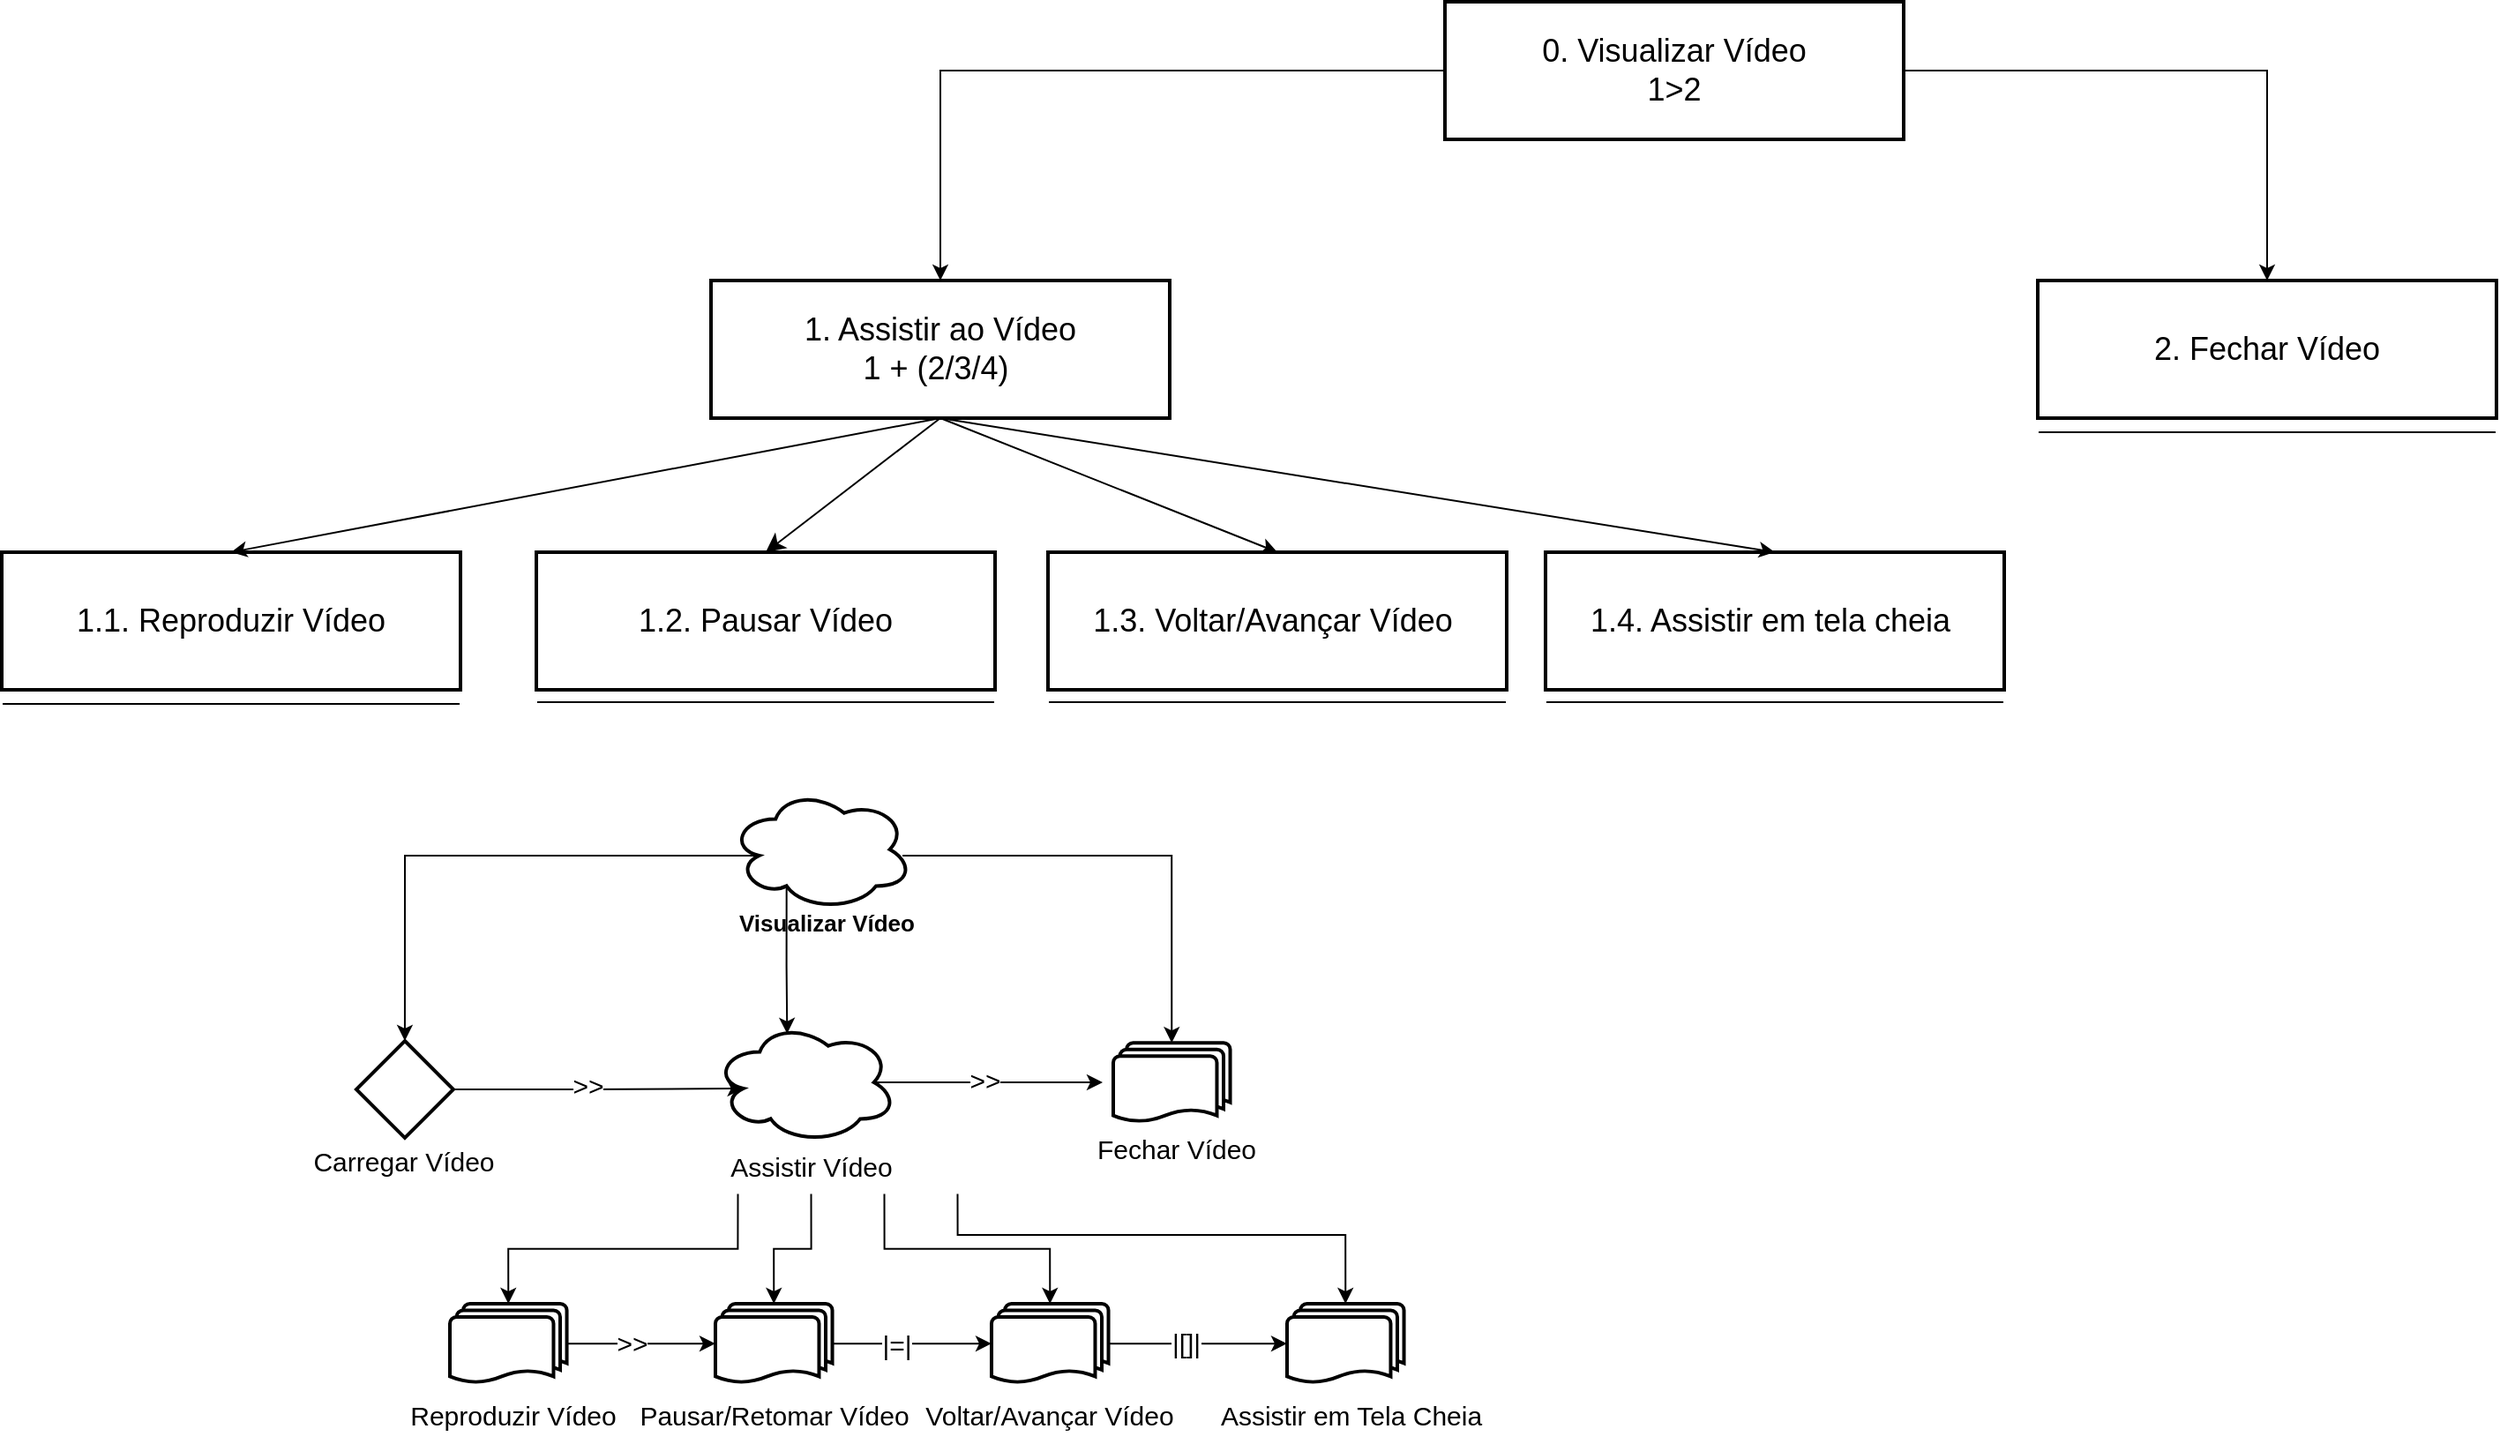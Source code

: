 <mxfile version="28.2.5">
  <diagram id="Il9Fi1deLX2TvpJTLiLy" name="Página-1">
    <mxGraphModel dx="2064" dy="860" grid="0" gridSize="10" guides="1" tooltips="1" connect="1" arrows="1" fold="1" page="0" pageScale="1" pageWidth="827" pageHeight="1169" math="0" shadow="0">
      <root>
        <mxCell id="0" />
        <mxCell id="1" parent="0" />
        <mxCell id="XDs6qOpa_2APzOStyn8Z-67" value="" style="group" parent="1" vertex="1" connectable="0">
          <mxGeometry x="-326.25" y="448" width="166" height="97.73" as="geometry" />
        </mxCell>
        <mxCell id="XDs6qOpa_2APzOStyn8Z-58" value="" style="ellipse;shape=cloud;whiteSpace=wrap;html=1;strokeWidth=2;" parent="XDs6qOpa_2APzOStyn8Z-67" vertex="1">
          <mxGeometry x="28" width="103.5" height="69" as="geometry" />
        </mxCell>
        <mxCell id="XDs6qOpa_2APzOStyn8Z-59" value="&lt;span style=&quot;font-size: 15px;&quot;&gt;Assistir Vídeo&lt;/span&gt;" style="text;whiteSpace=wrap;html=1;labelBackgroundColor=none;align=center;" parent="XDs6qOpa_2APzOStyn8Z-67" vertex="1">
          <mxGeometry y="67.45" width="166" height="30.28" as="geometry" />
        </mxCell>
        <mxCell id="XDs6qOpa_2APzOStyn8Z-68" value="" style="group" parent="1" vertex="1" connectable="0">
          <mxGeometry x="-556.53" y="460.09" width="166" height="82.19" as="geometry" />
        </mxCell>
        <mxCell id="XDs6qOpa_2APzOStyn8Z-56" value="&lt;span style=&quot;font-size: 15px;&quot;&gt;Carregar Vídeo&lt;/span&gt;" style="text;whiteSpace=wrap;html=1;labelBackgroundColor=none;align=center;" parent="XDs6qOpa_2APzOStyn8Z-68" vertex="1">
          <mxGeometry y="51.91" width="166" height="30.28" as="geometry" />
        </mxCell>
        <mxCell id="Of0nD8nqhDQsk5s1kzBt-74" value="" style="rhombus;whiteSpace=wrap;html=1;strokeWidth=2;" vertex="1" parent="XDs6qOpa_2APzOStyn8Z-68">
          <mxGeometry x="55.5" y="-1.09" width="55" height="55" as="geometry" />
        </mxCell>
        <mxCell id="XDs6qOpa_2APzOStyn8Z-69" value="" style="group" parent="1" vertex="1" connectable="0">
          <mxGeometry x="-356" y="316" width="245" height="92.28" as="geometry" />
        </mxCell>
        <mxCell id="XDs6qOpa_2APzOStyn8Z-49" value="&lt;span style=&quot;color: rgb(0, 0, 0); font-family: Helvetica; font-style: normal; font-variant-ligatures: normal; font-variant-caps: normal; letter-spacing: normal; orphans: 2; text-align: center; text-indent: 0px; text-transform: none; widows: 2; word-spacing: 0px; -webkit-text-stroke-width: 0px; white-space: normal; text-decoration-thickness: initial; text-decoration-style: initial; text-decoration-color: initial; float: none; display: inline !important;&quot;&gt;&lt;font style=&quot;font-size: 13px;&quot;&gt;&lt;b style=&quot;&quot;&gt;Visualizar Vídeo&lt;/b&gt;&lt;/font&gt;&lt;/span&gt;" style="text;whiteSpace=wrap;html=1;labelBackgroundColor=none;" parent="XDs6qOpa_2APzOStyn8Z-69" vertex="1">
          <mxGeometry x="70" y="62" width="105" height="30.28" as="geometry" />
        </mxCell>
        <mxCell id="XDs6qOpa_2APzOStyn8Z-57" value="" style="ellipse;shape=cloud;whiteSpace=wrap;html=1;strokeWidth=2;" parent="XDs6qOpa_2APzOStyn8Z-69" vertex="1">
          <mxGeometry x="66.75" width="103.5" height="69" as="geometry" />
        </mxCell>
        <mxCell id="XDs6qOpa_2APzOStyn8Z-81" style="edgeStyle=orthogonalEdgeStyle;rounded=0;orthogonalLoop=1;jettySize=auto;html=1;exitX=0.875;exitY=0.5;exitDx=0;exitDy=0;exitPerimeter=0;entryX=0;entryY=0.5;entryDx=0;entryDy=0;" parent="1" source="XDs6qOpa_2APzOStyn8Z-58" edge="1">
          <mxGeometry relative="1" as="geometry">
            <mxPoint x="-78" y="482.5" as="targetPoint" />
          </mxGeometry>
        </mxCell>
        <mxCell id="XDs6qOpa_2APzOStyn8Z-117" value="&lt;font style=&quot;font-size: 15px;&quot;&gt;&amp;gt;&amp;gt;&lt;/font&gt;" style="edgeLabel;html=1;align=center;verticalAlign=middle;resizable=0;points=[];" parent="XDs6qOpa_2APzOStyn8Z-81" vertex="1" connectable="0">
          <mxGeometry x="-0.051" y="2" relative="1" as="geometry">
            <mxPoint as="offset" />
          </mxGeometry>
        </mxCell>
        <mxCell id="XDs6qOpa_2APzOStyn8Z-84" style="edgeStyle=orthogonalEdgeStyle;rounded=0;orthogonalLoop=1;jettySize=auto;html=1;exitX=1;exitY=0.5;exitDx=0;exitDy=0;entryX=0.16;entryY=0.55;entryDx=0;entryDy=0;entryPerimeter=0;" parent="1" source="Of0nD8nqhDQsk5s1kzBt-74" target="XDs6qOpa_2APzOStyn8Z-58" edge="1">
          <mxGeometry relative="1" as="geometry">
            <mxPoint x="-458.307" y="486.045" as="sourcePoint" />
          </mxGeometry>
        </mxCell>
        <mxCell id="XDs6qOpa_2APzOStyn8Z-115" value="&amp;gt;&amp;gt;" style="edgeLabel;html=1;align=center;verticalAlign=middle;resizable=0;points=[];fontSize=15;" parent="XDs6qOpa_2APzOStyn8Z-84" vertex="1" connectable="0">
          <mxGeometry x="-0.075" y="2" relative="1" as="geometry">
            <mxPoint as="offset" />
          </mxGeometry>
        </mxCell>
        <mxCell id="XDs6qOpa_2APzOStyn8Z-106" style="edgeStyle=orthogonalEdgeStyle;rounded=0;orthogonalLoop=1;jettySize=auto;html=1;exitX=0.31;exitY=0.8;exitDx=0;exitDy=0;exitPerimeter=0;entryX=0.4;entryY=0.1;entryDx=0;entryDy=0;entryPerimeter=0;" parent="1" source="XDs6qOpa_2APzOStyn8Z-57" target="XDs6qOpa_2APzOStyn8Z-58" edge="1">
          <mxGeometry relative="1" as="geometry" />
        </mxCell>
        <mxCell id="XDs6qOpa_2APzOStyn8Z-110" style="edgeStyle=orthogonalEdgeStyle;rounded=0;orthogonalLoop=1;jettySize=auto;html=1;exitX=0.16;exitY=0.55;exitDx=0;exitDy=0;exitPerimeter=0;entryX=0.5;entryY=0;entryDx=0;entryDy=0;" parent="1" source="XDs6qOpa_2APzOStyn8Z-57" target="Of0nD8nqhDQsk5s1kzBt-74" edge="1">
          <mxGeometry relative="1" as="geometry">
            <mxPoint x="-473.535" y="460.09" as="targetPoint" />
          </mxGeometry>
        </mxCell>
        <mxCell id="XDs6qOpa_2APzOStyn8Z-156" style="edgeStyle=orthogonalEdgeStyle;rounded=0;orthogonalLoop=1;jettySize=auto;html=1;exitX=0.945;exitY=0.551;exitDx=0;exitDy=0;exitPerimeter=0;entryX=0.5;entryY=0;entryDx=0;entryDy=0;entryPerimeter=0;" parent="1" source="XDs6qOpa_2APzOStyn8Z-57" target="Of0nD8nqhDQsk5s1kzBt-75" edge="1">
          <mxGeometry relative="1" as="geometry">
            <mxPoint x="-50.5" y="455" as="targetPoint" />
          </mxGeometry>
        </mxCell>
        <mxCell id="Of0nD8nqhDQsk5s1kzBt-42" style="edgeStyle=orthogonalEdgeStyle;rounded=0;orthogonalLoop=1;jettySize=auto;html=1;exitX=1;exitY=0.5;exitDx=0;exitDy=0;exitPerimeter=0;entryX=0;entryY=0.5;entryDx=0;entryDy=0;entryPerimeter=0;" edge="1" parent="1" source="Of0nD8nqhDQsk5s1kzBt-47" target="Of0nD8nqhDQsk5s1kzBt-41">
          <mxGeometry relative="1" as="geometry">
            <mxPoint x="-261.86" y="624" as="targetPoint" />
          </mxGeometry>
        </mxCell>
        <mxCell id="Of0nD8nqhDQsk5s1kzBt-43" value="&lt;span style=&quot;font-size: 15px;&quot;&gt;&amp;gt;&amp;gt;&lt;/span&gt;" style="edgeLabel;html=1;align=center;verticalAlign=middle;resizable=0;points=[];" vertex="1" connectable="0" parent="Of0nD8nqhDQsk5s1kzBt-42">
          <mxGeometry x="-0.147" y="1" relative="1" as="geometry">
            <mxPoint as="offset" />
          </mxGeometry>
        </mxCell>
        <mxCell id="Of0nD8nqhDQsk5s1kzBt-45" style="edgeStyle=orthogonalEdgeStyle;rounded=0;orthogonalLoop=1;jettySize=auto;html=1;exitX=0.25;exitY=1;exitDx=0;exitDy=0;entryX=0.5;entryY=0;entryDx=0;entryDy=0;entryPerimeter=0;" edge="1" parent="1" target="Of0nD8nqhDQsk5s1kzBt-47" source="XDs6qOpa_2APzOStyn8Z-59">
          <mxGeometry relative="1" as="geometry">
            <mxPoint x="-347" y="551" as="sourcePoint" />
          </mxGeometry>
        </mxCell>
        <mxCell id="Of0nD8nqhDQsk5s1kzBt-46" value="" style="group" vertex="1" connectable="0" parent="1">
          <mxGeometry x="-495" y="608" width="166" height="78.28" as="geometry" />
        </mxCell>
        <mxCell id="Of0nD8nqhDQsk5s1kzBt-47" value="" style="strokeWidth=2;html=1;shape=mxgraph.flowchart.multi-document;whiteSpace=wrap;" vertex="1" parent="Of0nD8nqhDQsk5s1kzBt-46">
          <mxGeometry x="47" width="66.27" height="45.18" as="geometry" />
        </mxCell>
        <mxCell id="Of0nD8nqhDQsk5s1kzBt-48" value="&lt;span style=&quot;font-size: 15px;&quot;&gt;Reproduzir Vídeo&lt;/span&gt;" style="text;whiteSpace=wrap;html=1;labelBackgroundColor=none;align=center;" vertex="1" parent="Of0nD8nqhDQsk5s1kzBt-46">
          <mxGeometry y="48" width="166" height="30.28" as="geometry" />
        </mxCell>
        <mxCell id="Of0nD8nqhDQsk5s1kzBt-56" style="edgeStyle=orthogonalEdgeStyle;rounded=0;orthogonalLoop=1;jettySize=auto;html=1;exitX=1;exitY=0.5;exitDx=0;exitDy=0;entryX=0.5;entryY=0;entryDx=0;entryDy=0;" edge="1" parent="1" source="Of0nD8nqhDQsk5s1kzBt-58" target="Of0nD8nqhDQsk5s1kzBt-65">
          <mxGeometry relative="1" as="geometry" />
        </mxCell>
        <mxCell id="Of0nD8nqhDQsk5s1kzBt-57" style="edgeStyle=orthogonalEdgeStyle;rounded=0;orthogonalLoop=1;jettySize=auto;html=1;exitX=0;exitY=0.5;exitDx=0;exitDy=0;entryX=0.5;entryY=0;entryDx=0;entryDy=0;" edge="1" parent="1" source="Of0nD8nqhDQsk5s1kzBt-58" target="Of0nD8nqhDQsk5s1kzBt-62">
          <mxGeometry relative="1" as="geometry" />
        </mxCell>
        <mxCell id="Of0nD8nqhDQsk5s1kzBt-58" value="0. Visualizar Vídeo&#xa;1&gt;2" style="whiteSpace=wrap;strokeWidth=2;fontSize=18;" vertex="1" parent="1">
          <mxGeometry x="116" y="-130" width="260" height="78" as="geometry" />
        </mxCell>
        <mxCell id="Of0nD8nqhDQsk5s1kzBt-59" value="1.1. Reproduzir Vídeo" style="whiteSpace=wrap;strokeWidth=2;fontSize=18;" vertex="1" parent="1">
          <mxGeometry x="-702" y="182" width="260" height="78" as="geometry" />
        </mxCell>
        <mxCell id="Of0nD8nqhDQsk5s1kzBt-60" value="1.2. Pausar Vídeo" style="whiteSpace=wrap;strokeWidth=2;fontSize=18;" vertex="1" parent="1">
          <mxGeometry x="-399" y="182" width="260" height="78" as="geometry" />
        </mxCell>
        <mxCell id="Of0nD8nqhDQsk5s1kzBt-61" style="edgeStyle=none;curved=1;rounded=0;orthogonalLoop=1;jettySize=auto;html=1;exitX=0.5;exitY=1;exitDx=0;exitDy=0;entryX=0.5;entryY=0;entryDx=0;entryDy=0;fontSize=12;startSize=8;endSize=8;" edge="1" parent="1" source="Of0nD8nqhDQsk5s1kzBt-62" target="Of0nD8nqhDQsk5s1kzBt-60">
          <mxGeometry relative="1" as="geometry" />
        </mxCell>
        <mxCell id="Of0nD8nqhDQsk5s1kzBt-62" value="1. Assistir ao Vídeo&#xa;1 + (2/3/4) " style="whiteSpace=wrap;strokeWidth=2;fontSize=18;" vertex="1" parent="1">
          <mxGeometry x="-300" y="28" width="260" height="78" as="geometry" />
        </mxCell>
        <mxCell id="Of0nD8nqhDQsk5s1kzBt-63" value="" style="endArrow=none;html=1;rounded=0;fontSize=12;startSize=8;endSize=8;curved=1;" edge="1" parent="1">
          <mxGeometry width="50" height="50" relative="1" as="geometry">
            <mxPoint x="-701.5" y="268" as="sourcePoint" />
            <mxPoint x="-442.5" y="268" as="targetPoint" />
          </mxGeometry>
        </mxCell>
        <mxCell id="Of0nD8nqhDQsk5s1kzBt-64" value="" style="endArrow=none;html=1;rounded=0;fontSize=12;startSize=8;endSize=8;curved=1;" edge="1" parent="1">
          <mxGeometry width="50" height="50" relative="1" as="geometry">
            <mxPoint x="-398.5" y="267" as="sourcePoint" />
            <mxPoint x="-139.5" y="267" as="targetPoint" />
          </mxGeometry>
        </mxCell>
        <mxCell id="Of0nD8nqhDQsk5s1kzBt-65" value="2. Fechar Vídeo" style="whiteSpace=wrap;strokeWidth=2;fontSize=18;" vertex="1" parent="1">
          <mxGeometry x="452" y="28" width="260" height="78" as="geometry" />
        </mxCell>
        <mxCell id="Of0nD8nqhDQsk5s1kzBt-66" value="1.3. Voltar/Avançar Vídeo " style="whiteSpace=wrap;strokeWidth=2;fontSize=18;" vertex="1" parent="1">
          <mxGeometry x="-109" y="182" width="260" height="78" as="geometry" />
        </mxCell>
        <mxCell id="Of0nD8nqhDQsk5s1kzBt-67" value="" style="endArrow=none;html=1;rounded=0;fontSize=12;startSize=8;endSize=8;curved=1;" edge="1" parent="1">
          <mxGeometry width="50" height="50" relative="1" as="geometry">
            <mxPoint x="-108.5" y="267" as="sourcePoint" />
            <mxPoint x="150.5" y="267" as="targetPoint" />
          </mxGeometry>
        </mxCell>
        <mxCell id="Of0nD8nqhDQsk5s1kzBt-68" value="1.4. Assistir em tela cheia " style="whiteSpace=wrap;strokeWidth=2;fontSize=18;" vertex="1" parent="1">
          <mxGeometry x="173" y="182" width="260" height="78" as="geometry" />
        </mxCell>
        <mxCell id="Of0nD8nqhDQsk5s1kzBt-69" value="" style="endArrow=none;html=1;rounded=0;fontSize=12;startSize=8;endSize=8;curved=1;" edge="1" parent="1">
          <mxGeometry width="50" height="50" relative="1" as="geometry">
            <mxPoint x="173.5" y="267" as="sourcePoint" />
            <mxPoint x="432.5" y="267" as="targetPoint" />
          </mxGeometry>
        </mxCell>
        <mxCell id="Of0nD8nqhDQsk5s1kzBt-70" value="" style="endArrow=classic;html=1;rounded=0;exitX=0.5;exitY=1;exitDx=0;exitDy=0;entryX=0.5;entryY=0;entryDx=0;entryDy=0;" edge="1" parent="1" source="Of0nD8nqhDQsk5s1kzBt-62" target="Of0nD8nqhDQsk5s1kzBt-66">
          <mxGeometry width="50" height="50" relative="1" as="geometry">
            <mxPoint x="-40" y="167" as="sourcePoint" />
            <mxPoint x="10" y="117" as="targetPoint" />
          </mxGeometry>
        </mxCell>
        <mxCell id="Of0nD8nqhDQsk5s1kzBt-71" value="" style="endArrow=classic;html=1;rounded=0;exitX=0.5;exitY=1;exitDx=0;exitDy=0;entryX=0.5;entryY=0;entryDx=0;entryDy=0;" edge="1" parent="1" source="Of0nD8nqhDQsk5s1kzBt-62" target="Of0nD8nqhDQsk5s1kzBt-68">
          <mxGeometry width="50" height="50" relative="1" as="geometry">
            <mxPoint x="48" y="166" as="sourcePoint" />
            <mxPoint x="98" y="116" as="targetPoint" />
          </mxGeometry>
        </mxCell>
        <mxCell id="Of0nD8nqhDQsk5s1kzBt-72" value="" style="endArrow=classic;html=1;rounded=0;exitX=0.5;exitY=1;exitDx=0;exitDy=0;entryX=0.5;entryY=0;entryDx=0;entryDy=0;" edge="1" parent="1" source="Of0nD8nqhDQsk5s1kzBt-62" target="Of0nD8nqhDQsk5s1kzBt-59">
          <mxGeometry width="50" height="50" relative="1" as="geometry">
            <mxPoint x="-270" y="199" as="sourcePoint" />
            <mxPoint x="-220" y="149" as="targetPoint" />
          </mxGeometry>
        </mxCell>
        <mxCell id="Of0nD8nqhDQsk5s1kzBt-73" value="" style="endArrow=none;html=1;rounded=0;fontSize=12;startSize=8;endSize=8;curved=1;" edge="1" parent="1">
          <mxGeometry width="50" height="50" relative="1" as="geometry">
            <mxPoint x="452.5" y="114" as="sourcePoint" />
            <mxPoint x="711.5" y="114" as="targetPoint" />
          </mxGeometry>
        </mxCell>
        <mxCell id="Of0nD8nqhDQsk5s1kzBt-75" value="" style="strokeWidth=2;html=1;shape=mxgraph.flowchart.multi-document;whiteSpace=wrap;" vertex="1" parent="1">
          <mxGeometry x="-72" y="460.09" width="66.27" height="45.18" as="geometry" />
        </mxCell>
        <mxCell id="Of0nD8nqhDQsk5s1kzBt-76" value="&lt;span style=&quot;font-size: 15px;&quot;&gt;Fechar Vídeo&lt;/span&gt;" style="text;whiteSpace=wrap;html=1;labelBackgroundColor=none;align=center;" vertex="1" parent="1">
          <mxGeometry x="-119" y="505.27" width="166" height="30.28" as="geometry" />
        </mxCell>
        <mxCell id="Of0nD8nqhDQsk5s1kzBt-77" value="" style="group" vertex="1" connectable="0" parent="1">
          <mxGeometry x="-344" y="608" width="166" height="78.28" as="geometry" />
        </mxCell>
        <mxCell id="Of0nD8nqhDQsk5s1kzBt-41" value="" style="strokeWidth=2;html=1;shape=mxgraph.flowchart.multi-document;whiteSpace=wrap;" vertex="1" parent="Of0nD8nqhDQsk5s1kzBt-77">
          <mxGeometry x="46.5" width="66.27" height="45.18" as="geometry" />
        </mxCell>
        <mxCell id="Of0nD8nqhDQsk5s1kzBt-53" value="&lt;span style=&quot;font-size: 15px;&quot;&gt;Pausar/Retomar Vídeo&lt;/span&gt;" style="text;whiteSpace=wrap;html=1;labelBackgroundColor=none;align=center;" vertex="1" parent="Of0nD8nqhDQsk5s1kzBt-77">
          <mxGeometry x="-3.36" y="48" width="166" height="30.28" as="geometry" />
        </mxCell>
        <mxCell id="Of0nD8nqhDQsk5s1kzBt-78" style="edgeStyle=orthogonalEdgeStyle;rounded=0;orthogonalLoop=1;jettySize=auto;html=1;exitX=0.5;exitY=1;exitDx=0;exitDy=0;entryX=0.5;entryY=0;entryDx=0;entryDy=0;entryPerimeter=0;" edge="1" parent="1" source="XDs6qOpa_2APzOStyn8Z-59" target="Of0nD8nqhDQsk5s1kzBt-41">
          <mxGeometry relative="1" as="geometry" />
        </mxCell>
        <mxCell id="Of0nD8nqhDQsk5s1kzBt-79" style="edgeStyle=orthogonalEdgeStyle;rounded=0;orthogonalLoop=1;jettySize=auto;html=1;exitX=1;exitY=0.5;exitDx=0;exitDy=0;exitPerimeter=0;entryX=0;entryY=0.5;entryDx=0;entryDy=0;entryPerimeter=0;" edge="1" parent="1" source="Of0nD8nqhDQsk5s1kzBt-82" target="Of0nD8nqhDQsk5s1kzBt-85">
          <mxGeometry relative="1" as="geometry">
            <mxPoint x="15.14" y="623" as="targetPoint" />
          </mxGeometry>
        </mxCell>
        <mxCell id="Of0nD8nqhDQsk5s1kzBt-80" value="&lt;span style=&quot;font-size: 15px;&quot;&gt;|[]|&lt;/span&gt;" style="edgeLabel;html=1;align=center;verticalAlign=middle;resizable=0;points=[];" vertex="1" connectable="0" parent="Of0nD8nqhDQsk5s1kzBt-79">
          <mxGeometry x="-0.147" y="1" relative="1" as="geometry">
            <mxPoint as="offset" />
          </mxGeometry>
        </mxCell>
        <mxCell id="Of0nD8nqhDQsk5s1kzBt-81" value="" style="group" vertex="1" connectable="0" parent="1">
          <mxGeometry x="-188" y="608" width="166" height="78.28" as="geometry" />
        </mxCell>
        <mxCell id="Of0nD8nqhDQsk5s1kzBt-82" value="" style="strokeWidth=2;html=1;shape=mxgraph.flowchart.multi-document;whiteSpace=wrap;" vertex="1" parent="Of0nD8nqhDQsk5s1kzBt-81">
          <mxGeometry x="47" width="66.27" height="45.18" as="geometry" />
        </mxCell>
        <mxCell id="Of0nD8nqhDQsk5s1kzBt-83" value="&lt;span style=&quot;font-size: 15px;&quot;&gt;Voltar/Avançar Vídeo&lt;/span&gt;" style="text;whiteSpace=wrap;html=1;labelBackgroundColor=none;align=center;" vertex="1" parent="Of0nD8nqhDQsk5s1kzBt-81">
          <mxGeometry x="-2.86" y="48" width="166" height="30.28" as="geometry" />
        </mxCell>
        <mxCell id="Of0nD8nqhDQsk5s1kzBt-84" value="" style="group" vertex="1" connectable="0" parent="1">
          <mxGeometry x="-20" y="608" width="166" height="78.28" as="geometry" />
        </mxCell>
        <mxCell id="Of0nD8nqhDQsk5s1kzBt-85" value="" style="strokeWidth=2;html=1;shape=mxgraph.flowchart.multi-document;whiteSpace=wrap;" vertex="1" parent="Of0nD8nqhDQsk5s1kzBt-84">
          <mxGeometry x="46.5" width="66.27" height="45.18" as="geometry" />
        </mxCell>
        <mxCell id="Of0nD8nqhDQsk5s1kzBt-86" value="&lt;span style=&quot;font-size: 15px;&quot;&gt;Assistir em Tela Cheia&lt;/span&gt;" style="text;whiteSpace=wrap;html=1;labelBackgroundColor=none;align=center;" vertex="1" parent="Of0nD8nqhDQsk5s1kzBt-84">
          <mxGeometry y="48" width="166" height="30.28" as="geometry" />
        </mxCell>
        <mxCell id="Of0nD8nqhDQsk5s1kzBt-87" style="edgeStyle=orthogonalEdgeStyle;rounded=0;orthogonalLoop=1;jettySize=auto;html=1;exitX=1;exitY=0.5;exitDx=0;exitDy=0;exitPerimeter=0;entryX=0;entryY=0.5;entryDx=0;entryDy=0;entryPerimeter=0;" edge="1" parent="1" source="Of0nD8nqhDQsk5s1kzBt-41" target="Of0nD8nqhDQsk5s1kzBt-82">
          <mxGeometry relative="1" as="geometry" />
        </mxCell>
        <mxCell id="Of0nD8nqhDQsk5s1kzBt-92" value="&lt;font style=&quot;font-size: 15px;&quot;&gt;|=|&lt;/font&gt;" style="edgeLabel;html=1;align=center;verticalAlign=middle;resizable=0;points=[];" vertex="1" connectable="0" parent="Of0nD8nqhDQsk5s1kzBt-87">
          <mxGeometry x="-0.203" relative="1" as="geometry">
            <mxPoint as="offset" />
          </mxGeometry>
        </mxCell>
        <mxCell id="Of0nD8nqhDQsk5s1kzBt-88" style="edgeStyle=orthogonalEdgeStyle;rounded=0;orthogonalLoop=1;jettySize=auto;html=1;exitX=0.75;exitY=1;exitDx=0;exitDy=0;entryX=0.5;entryY=0;entryDx=0;entryDy=0;entryPerimeter=0;" edge="1" parent="1" source="XDs6qOpa_2APzOStyn8Z-59" target="Of0nD8nqhDQsk5s1kzBt-82">
          <mxGeometry relative="1" as="geometry" />
        </mxCell>
        <mxCell id="Of0nD8nqhDQsk5s1kzBt-93" style="edgeStyle=orthogonalEdgeStyle;rounded=0;orthogonalLoop=1;jettySize=auto;html=1;exitX=1;exitY=1;exitDx=0;exitDy=0;entryX=0.5;entryY=0;entryDx=0;entryDy=0;entryPerimeter=0;" edge="1" parent="1" source="XDs6qOpa_2APzOStyn8Z-59" target="Of0nD8nqhDQsk5s1kzBt-85">
          <mxGeometry relative="1" as="geometry">
            <Array as="points">
              <mxPoint x="-160" y="569" />
              <mxPoint x="60" y="569" />
            </Array>
          </mxGeometry>
        </mxCell>
      </root>
    </mxGraphModel>
  </diagram>
</mxfile>
